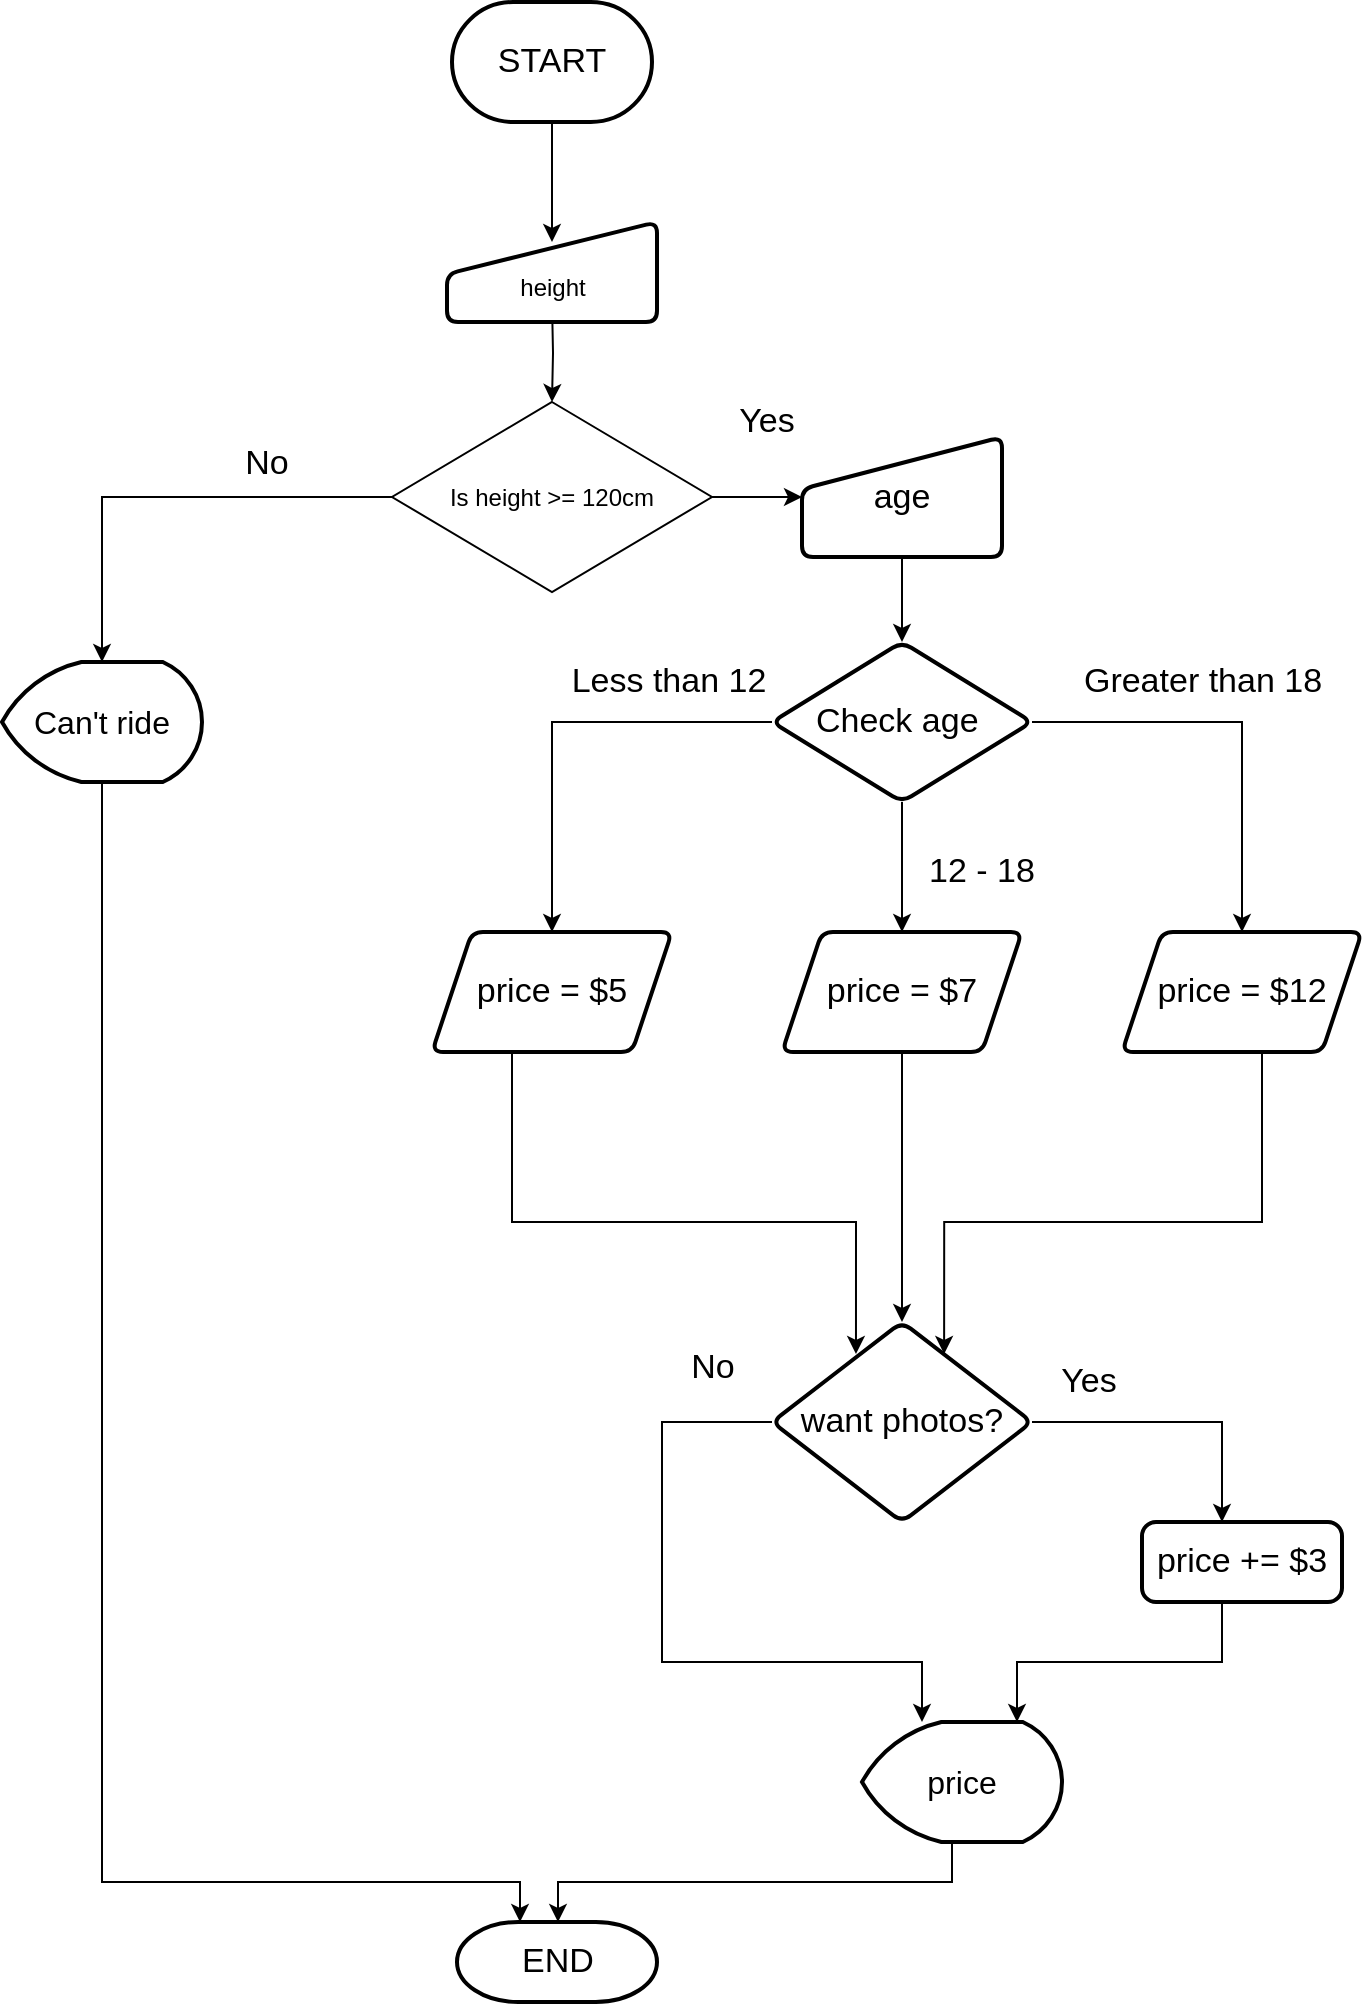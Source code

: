<mxfile version="20.8.3" type="github">
  <diagram id="2PeXaUhjWw1AJ2ybHyR6" name="Page-1">
    <mxGraphModel dx="866" dy="446" grid="1" gridSize="10" guides="1" tooltips="1" connect="1" arrows="1" fold="1" page="1" pageScale="1" pageWidth="850" pageHeight="1100" math="0" shadow="0">
      <root>
        <mxCell id="0" />
        <mxCell id="1" parent="0" />
        <mxCell id="XUk-OyAQpMaFKwRmPCpT-6" value="" style="edgeStyle=orthogonalEdgeStyle;rounded=0;orthogonalLoop=1;jettySize=auto;html=1;" edge="1" parent="1" target="XUk-OyAQpMaFKwRmPCpT-5">
          <mxGeometry relative="1" as="geometry">
            <mxPoint x="405" y="190" as="sourcePoint" />
          </mxGeometry>
        </mxCell>
        <mxCell id="XUk-OyAQpMaFKwRmPCpT-8" value="" style="edgeStyle=orthogonalEdgeStyle;rounded=0;orthogonalLoop=1;jettySize=auto;html=1;" edge="1" parent="1" source="XUk-OyAQpMaFKwRmPCpT-5" target="XUk-OyAQpMaFKwRmPCpT-12">
          <mxGeometry relative="1" as="geometry">
            <mxPoint x="225" y="287.5" as="targetPoint" />
            <Array as="points">
              <mxPoint x="180" y="288" />
            </Array>
          </mxGeometry>
        </mxCell>
        <mxCell id="XUk-OyAQpMaFKwRmPCpT-13" value="&lt;font style=&quot;font-size: 17px;&quot;&gt;No&lt;/font&gt;" style="edgeLabel;html=1;align=center;verticalAlign=middle;resizable=0;points=[];" vertex="1" connectable="0" parent="XUk-OyAQpMaFKwRmPCpT-8">
          <mxGeometry x="-0.662" y="1" relative="1" as="geometry">
            <mxPoint x="-25" y="-18" as="offset" />
          </mxGeometry>
        </mxCell>
        <mxCell id="XUk-OyAQpMaFKwRmPCpT-15" style="edgeStyle=orthogonalEdgeStyle;rounded=0;orthogonalLoop=1;jettySize=auto;html=1;fontSize=17;" edge="1" parent="1" source="XUk-OyAQpMaFKwRmPCpT-5" target="XUk-OyAQpMaFKwRmPCpT-17">
          <mxGeometry relative="1" as="geometry">
            <mxPoint x="590" y="340" as="targetPoint" />
          </mxGeometry>
        </mxCell>
        <mxCell id="XUk-OyAQpMaFKwRmPCpT-16" value="Yes" style="edgeLabel;html=1;align=center;verticalAlign=middle;resizable=0;points=[];fontSize=17;" vertex="1" connectable="0" parent="XUk-OyAQpMaFKwRmPCpT-15">
          <mxGeometry x="-0.2" y="4" relative="1" as="geometry">
            <mxPoint x="9" y="-34" as="offset" />
          </mxGeometry>
        </mxCell>
        <mxCell id="XUk-OyAQpMaFKwRmPCpT-5" value="Is height &amp;gt;= 120cm" style="rhombus;whiteSpace=wrap;html=1;" vertex="1" parent="1">
          <mxGeometry x="325" y="240" width="160" height="95" as="geometry" />
        </mxCell>
        <mxCell id="XUk-OyAQpMaFKwRmPCpT-10" value="&lt;br&gt;height" style="html=1;strokeWidth=2;shape=manualInput;whiteSpace=wrap;rounded=1;size=26;arcSize=11;" vertex="1" parent="1">
          <mxGeometry x="352.5" y="150" width="105" height="50" as="geometry" />
        </mxCell>
        <mxCell id="XUk-OyAQpMaFKwRmPCpT-62" style="edgeStyle=orthogonalEdgeStyle;rounded=0;orthogonalLoop=1;jettySize=auto;html=1;entryX=0.315;entryY=0;entryDx=0;entryDy=0;entryPerimeter=0;fontSize=17;" edge="1" parent="1" source="XUk-OyAQpMaFKwRmPCpT-12" target="XUk-OyAQpMaFKwRmPCpT-59">
          <mxGeometry relative="1" as="geometry">
            <Array as="points">
              <mxPoint x="180" y="980" />
              <mxPoint x="389" y="980" />
            </Array>
          </mxGeometry>
        </mxCell>
        <mxCell id="XUk-OyAQpMaFKwRmPCpT-12" value="&lt;font style=&quot;font-size: 16px;&quot;&gt;Can&#39;t ride&lt;/font&gt;" style="strokeWidth=2;html=1;shape=mxgraph.flowchart.display;whiteSpace=wrap;" vertex="1" parent="1">
          <mxGeometry x="130" y="370" width="100" height="60" as="geometry" />
        </mxCell>
        <mxCell id="XUk-OyAQpMaFKwRmPCpT-19" value="" style="edgeStyle=orthogonalEdgeStyle;rounded=0;orthogonalLoop=1;jettySize=auto;html=1;fontSize=17;" edge="1" parent="1" source="XUk-OyAQpMaFKwRmPCpT-17" target="XUk-OyAQpMaFKwRmPCpT-18">
          <mxGeometry relative="1" as="geometry" />
        </mxCell>
        <mxCell id="XUk-OyAQpMaFKwRmPCpT-17" value="age" style="html=1;strokeWidth=2;shape=manualInput;whiteSpace=wrap;rounded=1;size=26;arcSize=11;fontSize=17;" vertex="1" parent="1">
          <mxGeometry x="530" y="257.5" width="100" height="60" as="geometry" />
        </mxCell>
        <mxCell id="XUk-OyAQpMaFKwRmPCpT-21" value="" style="edgeStyle=orthogonalEdgeStyle;rounded=0;orthogonalLoop=1;jettySize=auto;html=1;fontSize=17;" edge="1" parent="1" source="XUk-OyAQpMaFKwRmPCpT-18" target="XUk-OyAQpMaFKwRmPCpT-20">
          <mxGeometry relative="1" as="geometry" />
        </mxCell>
        <mxCell id="XUk-OyAQpMaFKwRmPCpT-26" value="Less than 12" style="edgeLabel;html=1;align=center;verticalAlign=middle;resizable=0;points=[];fontSize=17;" vertex="1" connectable="0" parent="XUk-OyAQpMaFKwRmPCpT-21">
          <mxGeometry x="-0.17" y="2" relative="1" as="geometry">
            <mxPoint x="37" y="-22" as="offset" />
          </mxGeometry>
        </mxCell>
        <mxCell id="XUk-OyAQpMaFKwRmPCpT-25" value="" style="edgeStyle=orthogonalEdgeStyle;rounded=0;orthogonalLoop=1;jettySize=auto;html=1;fontSize=17;" edge="1" parent="1" source="XUk-OyAQpMaFKwRmPCpT-18" target="XUk-OyAQpMaFKwRmPCpT-24">
          <mxGeometry relative="1" as="geometry" />
        </mxCell>
        <mxCell id="XUk-OyAQpMaFKwRmPCpT-27" value="Greater than 18" style="edgeLabel;html=1;align=center;verticalAlign=middle;resizable=0;points=[];fontSize=17;" vertex="1" connectable="0" parent="XUk-OyAQpMaFKwRmPCpT-25">
          <mxGeometry x="-0.566" relative="1" as="geometry">
            <mxPoint x="39" y="-20" as="offset" />
          </mxGeometry>
        </mxCell>
        <mxCell id="XUk-OyAQpMaFKwRmPCpT-28" style="edgeStyle=orthogonalEdgeStyle;rounded=0;orthogonalLoop=1;jettySize=auto;html=1;entryX=0.5;entryY=0;entryDx=0;entryDy=0;fontSize=17;" edge="1" parent="1" source="XUk-OyAQpMaFKwRmPCpT-18" target="XUk-OyAQpMaFKwRmPCpT-22">
          <mxGeometry relative="1" as="geometry" />
        </mxCell>
        <mxCell id="XUk-OyAQpMaFKwRmPCpT-18" value="Check age&amp;nbsp;" style="rhombus;whiteSpace=wrap;html=1;fontSize=17;strokeWidth=2;rounded=1;arcSize=11;" vertex="1" parent="1">
          <mxGeometry x="515" y="360" width="130" height="80" as="geometry" />
        </mxCell>
        <mxCell id="XUk-OyAQpMaFKwRmPCpT-40" style="edgeStyle=orthogonalEdgeStyle;rounded=0;orthogonalLoop=1;jettySize=auto;html=1;entryX=0.323;entryY=0.16;entryDx=0;entryDy=0;entryPerimeter=0;fontSize=17;" edge="1" parent="1" source="XUk-OyAQpMaFKwRmPCpT-20" target="XUk-OyAQpMaFKwRmPCpT-34">
          <mxGeometry relative="1" as="geometry">
            <Array as="points">
              <mxPoint x="385" y="650" />
              <mxPoint x="557" y="650" />
            </Array>
          </mxGeometry>
        </mxCell>
        <mxCell id="XUk-OyAQpMaFKwRmPCpT-20" value="price = $5" style="shape=parallelogram;perimeter=parallelogramPerimeter;whiteSpace=wrap;html=1;fixedSize=1;fontSize=17;strokeWidth=2;rounded=1;arcSize=11;" vertex="1" parent="1">
          <mxGeometry x="345" y="505" width="120" height="60" as="geometry" />
        </mxCell>
        <mxCell id="XUk-OyAQpMaFKwRmPCpT-35" value="" style="edgeStyle=orthogonalEdgeStyle;rounded=0;orthogonalLoop=1;jettySize=auto;html=1;fontSize=17;" edge="1" parent="1" source="XUk-OyAQpMaFKwRmPCpT-22" target="XUk-OyAQpMaFKwRmPCpT-34">
          <mxGeometry relative="1" as="geometry" />
        </mxCell>
        <mxCell id="XUk-OyAQpMaFKwRmPCpT-22" value="price = $7" style="shape=parallelogram;perimeter=parallelogramPerimeter;whiteSpace=wrap;html=1;fixedSize=1;fontSize=17;strokeWidth=2;rounded=1;arcSize=11;" vertex="1" parent="1">
          <mxGeometry x="520" y="505" width="120" height="60" as="geometry" />
        </mxCell>
        <mxCell id="XUk-OyAQpMaFKwRmPCpT-41" style="edgeStyle=orthogonalEdgeStyle;rounded=0;orthogonalLoop=1;jettySize=auto;html=1;entryX=0.662;entryY=0.16;entryDx=0;entryDy=0;entryPerimeter=0;fontSize=17;" edge="1" parent="1" source="XUk-OyAQpMaFKwRmPCpT-24" target="XUk-OyAQpMaFKwRmPCpT-34">
          <mxGeometry relative="1" as="geometry">
            <Array as="points">
              <mxPoint x="760" y="650" />
              <mxPoint x="601" y="650" />
            </Array>
          </mxGeometry>
        </mxCell>
        <mxCell id="XUk-OyAQpMaFKwRmPCpT-24" value="price = $12" style="shape=parallelogram;perimeter=parallelogramPerimeter;whiteSpace=wrap;html=1;fixedSize=1;fontSize=17;strokeWidth=2;rounded=1;arcSize=11;" vertex="1" parent="1">
          <mxGeometry x="690" y="505" width="120" height="60" as="geometry" />
        </mxCell>
        <mxCell id="XUk-OyAQpMaFKwRmPCpT-32" value="12 - 18" style="text;html=1;strokeColor=none;fillColor=none;align=center;verticalAlign=middle;whiteSpace=wrap;rounded=0;fontSize=17;" vertex="1" parent="1">
          <mxGeometry x="580" y="460" width="80" height="30" as="geometry" />
        </mxCell>
        <mxCell id="XUk-OyAQpMaFKwRmPCpT-42" style="edgeStyle=orthogonalEdgeStyle;rounded=0;orthogonalLoop=1;jettySize=auto;html=1;fontSize=17;" edge="1" parent="1" source="XUk-OyAQpMaFKwRmPCpT-34">
          <mxGeometry relative="1" as="geometry">
            <mxPoint x="590" y="900" as="targetPoint" />
            <Array as="points">
              <mxPoint x="460" y="750" />
              <mxPoint x="460" y="870" />
              <mxPoint x="590" y="870" />
            </Array>
          </mxGeometry>
        </mxCell>
        <mxCell id="XUk-OyAQpMaFKwRmPCpT-44" value="No" style="edgeLabel;html=1;align=center;verticalAlign=middle;resizable=0;points=[];fontSize=17;" vertex="1" connectable="0" parent="XUk-OyAQpMaFKwRmPCpT-42">
          <mxGeometry x="-0.517" y="1" relative="1" as="geometry">
            <mxPoint x="24" y="-53" as="offset" />
          </mxGeometry>
        </mxCell>
        <mxCell id="XUk-OyAQpMaFKwRmPCpT-43" style="edgeStyle=orthogonalEdgeStyle;rounded=0;orthogonalLoop=1;jettySize=auto;html=1;fontSize=17;" edge="1" parent="1" source="XUk-OyAQpMaFKwRmPCpT-34" target="XUk-OyAQpMaFKwRmPCpT-47">
          <mxGeometry relative="1" as="geometry">
            <mxPoint x="710" y="850" as="targetPoint" />
            <Array as="points">
              <mxPoint x="740" y="750" />
            </Array>
          </mxGeometry>
        </mxCell>
        <mxCell id="XUk-OyAQpMaFKwRmPCpT-45" value="Yes" style="edgeLabel;html=1;align=center;verticalAlign=middle;resizable=0;points=[];fontSize=17;" vertex="1" connectable="0" parent="XUk-OyAQpMaFKwRmPCpT-43">
          <mxGeometry x="-0.261" y="-1" relative="1" as="geometry">
            <mxPoint x="-26" y="-21" as="offset" />
          </mxGeometry>
        </mxCell>
        <mxCell id="XUk-OyAQpMaFKwRmPCpT-34" value="want photos?" style="rhombus;whiteSpace=wrap;html=1;fontSize=17;strokeWidth=2;rounded=1;arcSize=11;" vertex="1" parent="1">
          <mxGeometry x="515" y="700" width="130" height="100" as="geometry" />
        </mxCell>
        <mxCell id="XUk-OyAQpMaFKwRmPCpT-55" style="edgeStyle=orthogonalEdgeStyle;rounded=0;orthogonalLoop=1;jettySize=auto;html=1;entryX=0.75;entryY=0;entryDx=0;entryDy=0;fontSize=17;" edge="1" parent="1" source="XUk-OyAQpMaFKwRmPCpT-47">
          <mxGeometry relative="1" as="geometry">
            <mxPoint x="637.5" y="900" as="targetPoint" />
            <Array as="points">
              <mxPoint x="740" y="870" />
              <mxPoint x="638" y="870" />
            </Array>
          </mxGeometry>
        </mxCell>
        <mxCell id="XUk-OyAQpMaFKwRmPCpT-47" value="price += $3" style="rounded=1;whiteSpace=wrap;html=1;absoluteArcSize=1;arcSize=14;strokeWidth=2;fontSize=17;" vertex="1" parent="1">
          <mxGeometry x="700" y="800" width="100" height="40" as="geometry" />
        </mxCell>
        <mxCell id="XUk-OyAQpMaFKwRmPCpT-51" style="edgeStyle=orthogonalEdgeStyle;rounded=0;orthogonalLoop=1;jettySize=auto;html=1;fontSize=17;" edge="1" parent="1" source="XUk-OyAQpMaFKwRmPCpT-48">
          <mxGeometry relative="1" as="geometry">
            <mxPoint x="405" y="160" as="targetPoint" />
            <Array as="points">
              <mxPoint x="405" y="140" />
              <mxPoint x="405" y="140" />
            </Array>
          </mxGeometry>
        </mxCell>
        <mxCell id="XUk-OyAQpMaFKwRmPCpT-48" value="START" style="strokeWidth=2;html=1;shape=mxgraph.flowchart.terminator;whiteSpace=wrap;fontSize=17;" vertex="1" parent="1">
          <mxGeometry x="355" y="40" width="100" height="60" as="geometry" />
        </mxCell>
        <mxCell id="XUk-OyAQpMaFKwRmPCpT-58" style="edgeStyle=orthogonalEdgeStyle;rounded=0;orthogonalLoop=1;jettySize=auto;html=1;exitX=0.5;exitY=1;exitDx=0;exitDy=0;fontSize=17;" edge="1" parent="1" target="XUk-OyAQpMaFKwRmPCpT-59">
          <mxGeometry relative="1" as="geometry">
            <mxPoint x="605" y="1020" as="targetPoint" />
            <mxPoint x="605" y="960" as="sourcePoint" />
            <Array as="points">
              <mxPoint x="605" y="980" />
              <mxPoint x="408" y="980" />
            </Array>
          </mxGeometry>
        </mxCell>
        <mxCell id="XUk-OyAQpMaFKwRmPCpT-59" value="END" style="strokeWidth=2;html=1;shape=mxgraph.flowchart.terminator;whiteSpace=wrap;fontSize=17;" vertex="1" parent="1">
          <mxGeometry x="357.5" y="1000" width="100" height="40" as="geometry" />
        </mxCell>
        <mxCell id="XUk-OyAQpMaFKwRmPCpT-63" value="price" style="strokeWidth=2;html=1;shape=mxgraph.flowchart.display;whiteSpace=wrap;fontSize=16;" vertex="1" parent="1">
          <mxGeometry x="560" y="900" width="100" height="60" as="geometry" />
        </mxCell>
      </root>
    </mxGraphModel>
  </diagram>
</mxfile>
